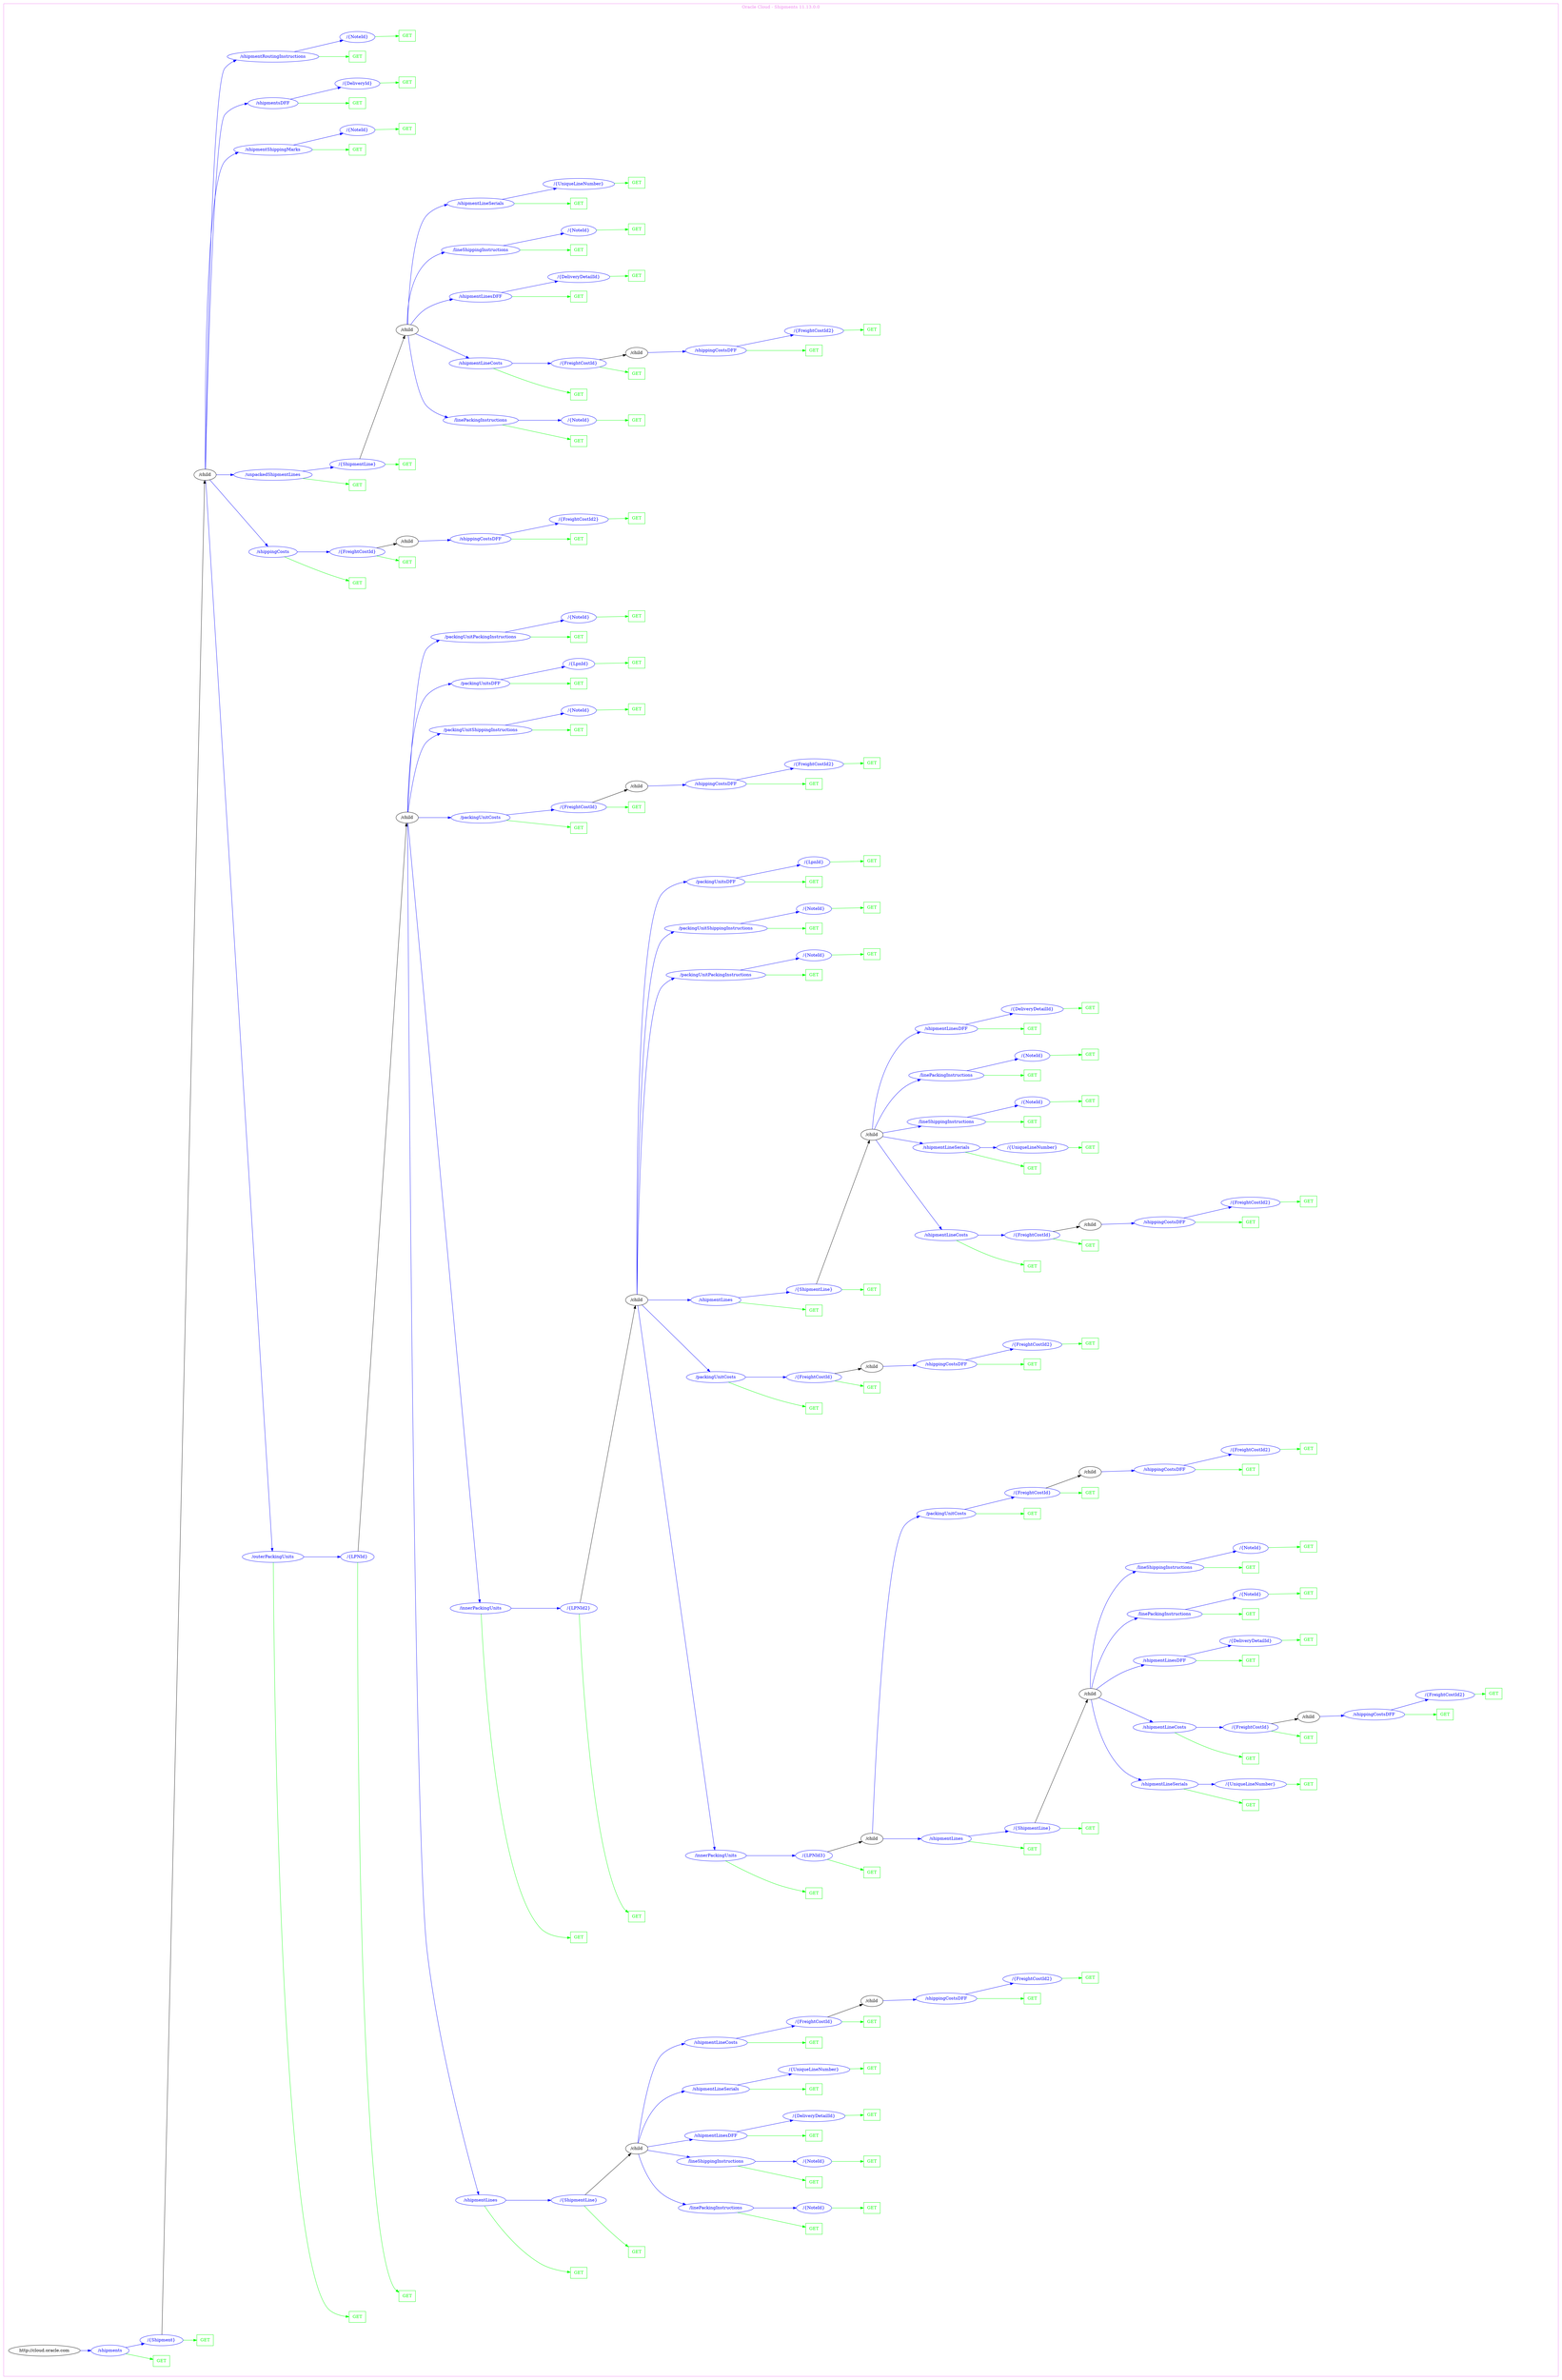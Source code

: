 digraph Cloud_Computing_REST_API {
rankdir="LR";
subgraph cluster_0 {
label="Oracle Cloud - Shipments 11.13.0.0"
color=violet
fontcolor=violet
subgraph cluster_1 {
label=""
color=white
fontcolor=white
node1 [label="http://cloud.oracle.com", shape="ellipse", color="black", fontcolor="black"]
node1 -> node2 [color="blue", fontcolor="blue"]
subgraph cluster_2 {
label=""
color=white
fontcolor=white
node2 [label="/shipments", shape="ellipse", color="blue", fontcolor="blue"]
node2 -> node3 [color="green", fontcolor="green"]
subgraph cluster_3 {
label=""
color=white
fontcolor=white
node3 [label="GET", shape="box", color="green", fontcolor="green"]
}
node2 -> node4 [color="blue", fontcolor="blue"]
subgraph cluster_4 {
label=""
color=white
fontcolor=white
node4 [label="/{Shipment}", shape="ellipse", color="blue", fontcolor="blue"]
node4 -> node5 [color="green", fontcolor="green"]
subgraph cluster_5 {
label=""
color=white
fontcolor=white
node5 [label="GET", shape="box", color="green", fontcolor="green"]
}
node4 -> node6 [color="black", fontcolor="black"]
subgraph cluster_6 {
label=""
color=white
fontcolor=white
node6 [label="/child", shape="ellipse", color="black", fontcolor="black"]
node6 -> node7 [color="blue", fontcolor="blue"]
subgraph cluster_7 {
label=""
color=white
fontcolor=white
node7 [label="/outerPackingUnits", shape="ellipse", color="blue", fontcolor="blue"]
node7 -> node8 [color="green", fontcolor="green"]
subgraph cluster_8 {
label=""
color=white
fontcolor=white
node8 [label="GET", shape="box", color="green", fontcolor="green"]
}
node7 -> node9 [color="blue", fontcolor="blue"]
subgraph cluster_9 {
label=""
color=white
fontcolor=white
node9 [label="/{LPNId}", shape="ellipse", color="blue", fontcolor="blue"]
node9 -> node10 [color="green", fontcolor="green"]
subgraph cluster_10 {
label=""
color=white
fontcolor=white
node10 [label="GET", shape="box", color="green", fontcolor="green"]
}
node9 -> node11 [color="black", fontcolor="black"]
subgraph cluster_11 {
label=""
color=white
fontcolor=white
node11 [label="/child", shape="ellipse", color="black", fontcolor="black"]
node11 -> node12 [color="blue", fontcolor="blue"]
subgraph cluster_12 {
label=""
color=white
fontcolor=white
node12 [label="/shipmentLines", shape="ellipse", color="blue", fontcolor="blue"]
node12 -> node13 [color="green", fontcolor="green"]
subgraph cluster_13 {
label=""
color=white
fontcolor=white
node13 [label="GET", shape="box", color="green", fontcolor="green"]
}
node12 -> node14 [color="blue", fontcolor="blue"]
subgraph cluster_14 {
label=""
color=white
fontcolor=white
node14 [label="/{ShipmentLine}", shape="ellipse", color="blue", fontcolor="blue"]
node14 -> node15 [color="green", fontcolor="green"]
subgraph cluster_15 {
label=""
color=white
fontcolor=white
node15 [label="GET", shape="box", color="green", fontcolor="green"]
}
node14 -> node16 [color="black", fontcolor="black"]
subgraph cluster_16 {
label=""
color=white
fontcolor=white
node16 [label="/child", shape="ellipse", color="black", fontcolor="black"]
node16 -> node17 [color="blue", fontcolor="blue"]
subgraph cluster_17 {
label=""
color=white
fontcolor=white
node17 [label="/linePackingInstructions", shape="ellipse", color="blue", fontcolor="blue"]
node17 -> node18 [color="green", fontcolor="green"]
subgraph cluster_18 {
label=""
color=white
fontcolor=white
node18 [label="GET", shape="box", color="green", fontcolor="green"]
}
node17 -> node19 [color="blue", fontcolor="blue"]
subgraph cluster_19 {
label=""
color=white
fontcolor=white
node19 [label="/{NoteId}", shape="ellipse", color="blue", fontcolor="blue"]
node19 -> node20 [color="green", fontcolor="green"]
subgraph cluster_20 {
label=""
color=white
fontcolor=white
node20 [label="GET", shape="box", color="green", fontcolor="green"]
}
}
}
node16 -> node21 [color="blue", fontcolor="blue"]
subgraph cluster_21 {
label=""
color=white
fontcolor=white
node21 [label="/lineShippingInstructions", shape="ellipse", color="blue", fontcolor="blue"]
node21 -> node22 [color="green", fontcolor="green"]
subgraph cluster_22 {
label=""
color=white
fontcolor=white
node22 [label="GET", shape="box", color="green", fontcolor="green"]
}
node21 -> node23 [color="blue", fontcolor="blue"]
subgraph cluster_23 {
label=""
color=white
fontcolor=white
node23 [label="/{NoteId}", shape="ellipse", color="blue", fontcolor="blue"]
node23 -> node24 [color="green", fontcolor="green"]
subgraph cluster_24 {
label=""
color=white
fontcolor=white
node24 [label="GET", shape="box", color="green", fontcolor="green"]
}
}
}
node16 -> node25 [color="blue", fontcolor="blue"]
subgraph cluster_25 {
label=""
color=white
fontcolor=white
node25 [label="/shipmentLinesDFF", shape="ellipse", color="blue", fontcolor="blue"]
node25 -> node26 [color="green", fontcolor="green"]
subgraph cluster_26 {
label=""
color=white
fontcolor=white
node26 [label="GET", shape="box", color="green", fontcolor="green"]
}
node25 -> node27 [color="blue", fontcolor="blue"]
subgraph cluster_27 {
label=""
color=white
fontcolor=white
node27 [label="/{DeliveryDetailId}", shape="ellipse", color="blue", fontcolor="blue"]
node27 -> node28 [color="green", fontcolor="green"]
subgraph cluster_28 {
label=""
color=white
fontcolor=white
node28 [label="GET", shape="box", color="green", fontcolor="green"]
}
}
}
node16 -> node29 [color="blue", fontcolor="blue"]
subgraph cluster_29 {
label=""
color=white
fontcolor=white
node29 [label="/shipmentLineSerials", shape="ellipse", color="blue", fontcolor="blue"]
node29 -> node30 [color="green", fontcolor="green"]
subgraph cluster_30 {
label=""
color=white
fontcolor=white
node30 [label="GET", shape="box", color="green", fontcolor="green"]
}
node29 -> node31 [color="blue", fontcolor="blue"]
subgraph cluster_31 {
label=""
color=white
fontcolor=white
node31 [label="/{UniqueLineNumber}", shape="ellipse", color="blue", fontcolor="blue"]
node31 -> node32 [color="green", fontcolor="green"]
subgraph cluster_32 {
label=""
color=white
fontcolor=white
node32 [label="GET", shape="box", color="green", fontcolor="green"]
}
}
}
node16 -> node33 [color="blue", fontcolor="blue"]
subgraph cluster_33 {
label=""
color=white
fontcolor=white
node33 [label="/shipmentLineCosts", shape="ellipse", color="blue", fontcolor="blue"]
node33 -> node34 [color="green", fontcolor="green"]
subgraph cluster_34 {
label=""
color=white
fontcolor=white
node34 [label="GET", shape="box", color="green", fontcolor="green"]
}
node33 -> node35 [color="blue", fontcolor="blue"]
subgraph cluster_35 {
label=""
color=white
fontcolor=white
node35 [label="/{FreightCostId}", shape="ellipse", color="blue", fontcolor="blue"]
node35 -> node36 [color="green", fontcolor="green"]
subgraph cluster_36 {
label=""
color=white
fontcolor=white
node36 [label="GET", shape="box", color="green", fontcolor="green"]
}
node35 -> node37 [color="black", fontcolor="black"]
subgraph cluster_37 {
label=""
color=white
fontcolor=white
node37 [label="/child", shape="ellipse", color="black", fontcolor="black"]
node37 -> node38 [color="blue", fontcolor="blue"]
subgraph cluster_38 {
label=""
color=white
fontcolor=white
node38 [label="/shippingCostsDFF", shape="ellipse", color="blue", fontcolor="blue"]
node38 -> node39 [color="green", fontcolor="green"]
subgraph cluster_39 {
label=""
color=white
fontcolor=white
node39 [label="GET", shape="box", color="green", fontcolor="green"]
}
node38 -> node40 [color="blue", fontcolor="blue"]
subgraph cluster_40 {
label=""
color=white
fontcolor=white
node40 [label="/{FreightCostId2}", shape="ellipse", color="blue", fontcolor="blue"]
node40 -> node41 [color="green", fontcolor="green"]
subgraph cluster_41 {
label=""
color=white
fontcolor=white
node41 [label="GET", shape="box", color="green", fontcolor="green"]
}
}
}
}
}
}
}
}
}
node11 -> node42 [color="blue", fontcolor="blue"]
subgraph cluster_42 {
label=""
color=white
fontcolor=white
node42 [label="/innerPackingUnits", shape="ellipse", color="blue", fontcolor="blue"]
node42 -> node43 [color="green", fontcolor="green"]
subgraph cluster_43 {
label=""
color=white
fontcolor=white
node43 [label="GET", shape="box", color="green", fontcolor="green"]
}
node42 -> node44 [color="blue", fontcolor="blue"]
subgraph cluster_44 {
label=""
color=white
fontcolor=white
node44 [label="/{LPNId2}", shape="ellipse", color="blue", fontcolor="blue"]
node44 -> node45 [color="green", fontcolor="green"]
subgraph cluster_45 {
label=""
color=white
fontcolor=white
node45 [label="GET", shape="box", color="green", fontcolor="green"]
}
node44 -> node46 [color="black", fontcolor="black"]
subgraph cluster_46 {
label=""
color=white
fontcolor=white
node46 [label="/child", shape="ellipse", color="black", fontcolor="black"]
node46 -> node47 [color="blue", fontcolor="blue"]
subgraph cluster_47 {
label=""
color=white
fontcolor=white
node47 [label="/innerPackingUnits", shape="ellipse", color="blue", fontcolor="blue"]
node47 -> node48 [color="green", fontcolor="green"]
subgraph cluster_48 {
label=""
color=white
fontcolor=white
node48 [label="GET", shape="box", color="green", fontcolor="green"]
}
node47 -> node49 [color="blue", fontcolor="blue"]
subgraph cluster_49 {
label=""
color=white
fontcolor=white
node49 [label="/{LPNId3}", shape="ellipse", color="blue", fontcolor="blue"]
node49 -> node50 [color="green", fontcolor="green"]
subgraph cluster_50 {
label=""
color=white
fontcolor=white
node50 [label="GET", shape="box", color="green", fontcolor="green"]
}
node49 -> node51 [color="black", fontcolor="black"]
subgraph cluster_51 {
label=""
color=white
fontcolor=white
node51 [label="/child", shape="ellipse", color="black", fontcolor="black"]
node51 -> node52 [color="blue", fontcolor="blue"]
subgraph cluster_52 {
label=""
color=white
fontcolor=white
node52 [label="/shipmentLines", shape="ellipse", color="blue", fontcolor="blue"]
node52 -> node53 [color="green", fontcolor="green"]
subgraph cluster_53 {
label=""
color=white
fontcolor=white
node53 [label="GET", shape="box", color="green", fontcolor="green"]
}
node52 -> node54 [color="blue", fontcolor="blue"]
subgraph cluster_54 {
label=""
color=white
fontcolor=white
node54 [label="/{ShipmentLine}", shape="ellipse", color="blue", fontcolor="blue"]
node54 -> node55 [color="green", fontcolor="green"]
subgraph cluster_55 {
label=""
color=white
fontcolor=white
node55 [label="GET", shape="box", color="green", fontcolor="green"]
}
node54 -> node56 [color="black", fontcolor="black"]
subgraph cluster_56 {
label=""
color=white
fontcolor=white
node56 [label="/child", shape="ellipse", color="black", fontcolor="black"]
node56 -> node57 [color="blue", fontcolor="blue"]
subgraph cluster_57 {
label=""
color=white
fontcolor=white
node57 [label="/shipmentLineSerials", shape="ellipse", color="blue", fontcolor="blue"]
node57 -> node58 [color="green", fontcolor="green"]
subgraph cluster_58 {
label=""
color=white
fontcolor=white
node58 [label="GET", shape="box", color="green", fontcolor="green"]
}
node57 -> node59 [color="blue", fontcolor="blue"]
subgraph cluster_59 {
label=""
color=white
fontcolor=white
node59 [label="/{UniqueLineNumber}", shape="ellipse", color="blue", fontcolor="blue"]
node59 -> node60 [color="green", fontcolor="green"]
subgraph cluster_60 {
label=""
color=white
fontcolor=white
node60 [label="GET", shape="box", color="green", fontcolor="green"]
}
}
}
node56 -> node61 [color="blue", fontcolor="blue"]
subgraph cluster_61 {
label=""
color=white
fontcolor=white
node61 [label="/shipmentLineCosts", shape="ellipse", color="blue", fontcolor="blue"]
node61 -> node62 [color="green", fontcolor="green"]
subgraph cluster_62 {
label=""
color=white
fontcolor=white
node62 [label="GET", shape="box", color="green", fontcolor="green"]
}
node61 -> node63 [color="blue", fontcolor="blue"]
subgraph cluster_63 {
label=""
color=white
fontcolor=white
node63 [label="/{FreightCostId}", shape="ellipse", color="blue", fontcolor="blue"]
node63 -> node64 [color="green", fontcolor="green"]
subgraph cluster_64 {
label=""
color=white
fontcolor=white
node64 [label="GET", shape="box", color="green", fontcolor="green"]
}
node63 -> node65 [color="black", fontcolor="black"]
subgraph cluster_65 {
label=""
color=white
fontcolor=white
node65 [label="/child", shape="ellipse", color="black", fontcolor="black"]
node65 -> node66 [color="blue", fontcolor="blue"]
subgraph cluster_66 {
label=""
color=white
fontcolor=white
node66 [label="/shippingCostsDFF", shape="ellipse", color="blue", fontcolor="blue"]
node66 -> node67 [color="green", fontcolor="green"]
subgraph cluster_67 {
label=""
color=white
fontcolor=white
node67 [label="GET", shape="box", color="green", fontcolor="green"]
}
node66 -> node68 [color="blue", fontcolor="blue"]
subgraph cluster_68 {
label=""
color=white
fontcolor=white
node68 [label="/{FreightCostId2}", shape="ellipse", color="blue", fontcolor="blue"]
node68 -> node69 [color="green", fontcolor="green"]
subgraph cluster_69 {
label=""
color=white
fontcolor=white
node69 [label="GET", shape="box", color="green", fontcolor="green"]
}
}
}
}
}
}
node56 -> node70 [color="blue", fontcolor="blue"]
subgraph cluster_70 {
label=""
color=white
fontcolor=white
node70 [label="/shipmentLinesDFF", shape="ellipse", color="blue", fontcolor="blue"]
node70 -> node71 [color="green", fontcolor="green"]
subgraph cluster_71 {
label=""
color=white
fontcolor=white
node71 [label="GET", shape="box", color="green", fontcolor="green"]
}
node70 -> node72 [color="blue", fontcolor="blue"]
subgraph cluster_72 {
label=""
color=white
fontcolor=white
node72 [label="/{DeliveryDetailId}", shape="ellipse", color="blue", fontcolor="blue"]
node72 -> node73 [color="green", fontcolor="green"]
subgraph cluster_73 {
label=""
color=white
fontcolor=white
node73 [label="GET", shape="box", color="green", fontcolor="green"]
}
}
}
node56 -> node74 [color="blue", fontcolor="blue"]
subgraph cluster_74 {
label=""
color=white
fontcolor=white
node74 [label="/linePackingInstructions", shape="ellipse", color="blue", fontcolor="blue"]
node74 -> node75 [color="green", fontcolor="green"]
subgraph cluster_75 {
label=""
color=white
fontcolor=white
node75 [label="GET", shape="box", color="green", fontcolor="green"]
}
node74 -> node76 [color="blue", fontcolor="blue"]
subgraph cluster_76 {
label=""
color=white
fontcolor=white
node76 [label="/{NoteId}", shape="ellipse", color="blue", fontcolor="blue"]
node76 -> node77 [color="green", fontcolor="green"]
subgraph cluster_77 {
label=""
color=white
fontcolor=white
node77 [label="GET", shape="box", color="green", fontcolor="green"]
}
}
}
node56 -> node78 [color="blue", fontcolor="blue"]
subgraph cluster_78 {
label=""
color=white
fontcolor=white
node78 [label="/lineShippingInstructions", shape="ellipse", color="blue", fontcolor="blue"]
node78 -> node79 [color="green", fontcolor="green"]
subgraph cluster_79 {
label=""
color=white
fontcolor=white
node79 [label="GET", shape="box", color="green", fontcolor="green"]
}
node78 -> node80 [color="blue", fontcolor="blue"]
subgraph cluster_80 {
label=""
color=white
fontcolor=white
node80 [label="/{NoteId}", shape="ellipse", color="blue", fontcolor="blue"]
node80 -> node81 [color="green", fontcolor="green"]
subgraph cluster_81 {
label=""
color=white
fontcolor=white
node81 [label="GET", shape="box", color="green", fontcolor="green"]
}
}
}
}
}
}
node51 -> node82 [color="blue", fontcolor="blue"]
subgraph cluster_82 {
label=""
color=white
fontcolor=white
node82 [label="/packingUnitCosts", shape="ellipse", color="blue", fontcolor="blue"]
node82 -> node83 [color="green", fontcolor="green"]
subgraph cluster_83 {
label=""
color=white
fontcolor=white
node83 [label="GET", shape="box", color="green", fontcolor="green"]
}
node82 -> node84 [color="blue", fontcolor="blue"]
subgraph cluster_84 {
label=""
color=white
fontcolor=white
node84 [label="/{FreightCostId}", shape="ellipse", color="blue", fontcolor="blue"]
node84 -> node85 [color="green", fontcolor="green"]
subgraph cluster_85 {
label=""
color=white
fontcolor=white
node85 [label="GET", shape="box", color="green", fontcolor="green"]
}
node84 -> node86 [color="black", fontcolor="black"]
subgraph cluster_86 {
label=""
color=white
fontcolor=white
node86 [label="/child", shape="ellipse", color="black", fontcolor="black"]
node86 -> node87 [color="blue", fontcolor="blue"]
subgraph cluster_87 {
label=""
color=white
fontcolor=white
node87 [label="/shippingCostsDFF", shape="ellipse", color="blue", fontcolor="blue"]
node87 -> node88 [color="green", fontcolor="green"]
subgraph cluster_88 {
label=""
color=white
fontcolor=white
node88 [label="GET", shape="box", color="green", fontcolor="green"]
}
node87 -> node89 [color="blue", fontcolor="blue"]
subgraph cluster_89 {
label=""
color=white
fontcolor=white
node89 [label="/{FreightCostId2}", shape="ellipse", color="blue", fontcolor="blue"]
node89 -> node90 [color="green", fontcolor="green"]
subgraph cluster_90 {
label=""
color=white
fontcolor=white
node90 [label="GET", shape="box", color="green", fontcolor="green"]
}
}
}
}
}
}
}
}
}
node46 -> node91 [color="blue", fontcolor="blue"]
subgraph cluster_91 {
label=""
color=white
fontcolor=white
node91 [label="/packingUnitCosts", shape="ellipse", color="blue", fontcolor="blue"]
node91 -> node92 [color="green", fontcolor="green"]
subgraph cluster_92 {
label=""
color=white
fontcolor=white
node92 [label="GET", shape="box", color="green", fontcolor="green"]
}
node91 -> node93 [color="blue", fontcolor="blue"]
subgraph cluster_93 {
label=""
color=white
fontcolor=white
node93 [label="/{FreightCostId}", shape="ellipse", color="blue", fontcolor="blue"]
node93 -> node94 [color="green", fontcolor="green"]
subgraph cluster_94 {
label=""
color=white
fontcolor=white
node94 [label="GET", shape="box", color="green", fontcolor="green"]
}
node93 -> node95 [color="black", fontcolor="black"]
subgraph cluster_95 {
label=""
color=white
fontcolor=white
node95 [label="/child", shape="ellipse", color="black", fontcolor="black"]
node95 -> node96 [color="blue", fontcolor="blue"]
subgraph cluster_96 {
label=""
color=white
fontcolor=white
node96 [label="/shippingCostsDFF", shape="ellipse", color="blue", fontcolor="blue"]
node96 -> node97 [color="green", fontcolor="green"]
subgraph cluster_97 {
label=""
color=white
fontcolor=white
node97 [label="GET", shape="box", color="green", fontcolor="green"]
}
node96 -> node98 [color="blue", fontcolor="blue"]
subgraph cluster_98 {
label=""
color=white
fontcolor=white
node98 [label="/{FreightCostId2}", shape="ellipse", color="blue", fontcolor="blue"]
node98 -> node99 [color="green", fontcolor="green"]
subgraph cluster_99 {
label=""
color=white
fontcolor=white
node99 [label="GET", shape="box", color="green", fontcolor="green"]
}
}
}
}
}
}
node46 -> node100 [color="blue", fontcolor="blue"]
subgraph cluster_100 {
label=""
color=white
fontcolor=white
node100 [label="/shipmentLines", shape="ellipse", color="blue", fontcolor="blue"]
node100 -> node101 [color="green", fontcolor="green"]
subgraph cluster_101 {
label=""
color=white
fontcolor=white
node101 [label="GET", shape="box", color="green", fontcolor="green"]
}
node100 -> node102 [color="blue", fontcolor="blue"]
subgraph cluster_102 {
label=""
color=white
fontcolor=white
node102 [label="/{ShipmentLine}", shape="ellipse", color="blue", fontcolor="blue"]
node102 -> node103 [color="green", fontcolor="green"]
subgraph cluster_103 {
label=""
color=white
fontcolor=white
node103 [label="GET", shape="box", color="green", fontcolor="green"]
}
node102 -> node104 [color="black", fontcolor="black"]
subgraph cluster_104 {
label=""
color=white
fontcolor=white
node104 [label="/child", shape="ellipse", color="black", fontcolor="black"]
node104 -> node105 [color="blue", fontcolor="blue"]
subgraph cluster_105 {
label=""
color=white
fontcolor=white
node105 [label="/shipmentLineCosts", shape="ellipse", color="blue", fontcolor="blue"]
node105 -> node106 [color="green", fontcolor="green"]
subgraph cluster_106 {
label=""
color=white
fontcolor=white
node106 [label="GET", shape="box", color="green", fontcolor="green"]
}
node105 -> node107 [color="blue", fontcolor="blue"]
subgraph cluster_107 {
label=""
color=white
fontcolor=white
node107 [label="/{FreightCostId}", shape="ellipse", color="blue", fontcolor="blue"]
node107 -> node108 [color="green", fontcolor="green"]
subgraph cluster_108 {
label=""
color=white
fontcolor=white
node108 [label="GET", shape="box", color="green", fontcolor="green"]
}
node107 -> node109 [color="black", fontcolor="black"]
subgraph cluster_109 {
label=""
color=white
fontcolor=white
node109 [label="/child", shape="ellipse", color="black", fontcolor="black"]
node109 -> node110 [color="blue", fontcolor="blue"]
subgraph cluster_110 {
label=""
color=white
fontcolor=white
node110 [label="/shippingCostsDFF", shape="ellipse", color="blue", fontcolor="blue"]
node110 -> node111 [color="green", fontcolor="green"]
subgraph cluster_111 {
label=""
color=white
fontcolor=white
node111 [label="GET", shape="box", color="green", fontcolor="green"]
}
node110 -> node112 [color="blue", fontcolor="blue"]
subgraph cluster_112 {
label=""
color=white
fontcolor=white
node112 [label="/{FreightCostId2}", shape="ellipse", color="blue", fontcolor="blue"]
node112 -> node113 [color="green", fontcolor="green"]
subgraph cluster_113 {
label=""
color=white
fontcolor=white
node113 [label="GET", shape="box", color="green", fontcolor="green"]
}
}
}
}
}
}
node104 -> node114 [color="blue", fontcolor="blue"]
subgraph cluster_114 {
label=""
color=white
fontcolor=white
node114 [label="/shipmentLineSerials", shape="ellipse", color="blue", fontcolor="blue"]
node114 -> node115 [color="green", fontcolor="green"]
subgraph cluster_115 {
label=""
color=white
fontcolor=white
node115 [label="GET", shape="box", color="green", fontcolor="green"]
}
node114 -> node116 [color="blue", fontcolor="blue"]
subgraph cluster_116 {
label=""
color=white
fontcolor=white
node116 [label="/{UniqueLineNumber}", shape="ellipse", color="blue", fontcolor="blue"]
node116 -> node117 [color="green", fontcolor="green"]
subgraph cluster_117 {
label=""
color=white
fontcolor=white
node117 [label="GET", shape="box", color="green", fontcolor="green"]
}
}
}
node104 -> node118 [color="blue", fontcolor="blue"]
subgraph cluster_118 {
label=""
color=white
fontcolor=white
node118 [label="/lineShippingInstructions", shape="ellipse", color="blue", fontcolor="blue"]
node118 -> node119 [color="green", fontcolor="green"]
subgraph cluster_119 {
label=""
color=white
fontcolor=white
node119 [label="GET", shape="box", color="green", fontcolor="green"]
}
node118 -> node120 [color="blue", fontcolor="blue"]
subgraph cluster_120 {
label=""
color=white
fontcolor=white
node120 [label="/{NoteId}", shape="ellipse", color="blue", fontcolor="blue"]
node120 -> node121 [color="green", fontcolor="green"]
subgraph cluster_121 {
label=""
color=white
fontcolor=white
node121 [label="GET", shape="box", color="green", fontcolor="green"]
}
}
}
node104 -> node122 [color="blue", fontcolor="blue"]
subgraph cluster_122 {
label=""
color=white
fontcolor=white
node122 [label="/linePackingInstructions", shape="ellipse", color="blue", fontcolor="blue"]
node122 -> node123 [color="green", fontcolor="green"]
subgraph cluster_123 {
label=""
color=white
fontcolor=white
node123 [label="GET", shape="box", color="green", fontcolor="green"]
}
node122 -> node124 [color="blue", fontcolor="blue"]
subgraph cluster_124 {
label=""
color=white
fontcolor=white
node124 [label="/{NoteId}", shape="ellipse", color="blue", fontcolor="blue"]
node124 -> node125 [color="green", fontcolor="green"]
subgraph cluster_125 {
label=""
color=white
fontcolor=white
node125 [label="GET", shape="box", color="green", fontcolor="green"]
}
}
}
node104 -> node126 [color="blue", fontcolor="blue"]
subgraph cluster_126 {
label=""
color=white
fontcolor=white
node126 [label="/shipmentLinesDFF", shape="ellipse", color="blue", fontcolor="blue"]
node126 -> node127 [color="green", fontcolor="green"]
subgraph cluster_127 {
label=""
color=white
fontcolor=white
node127 [label="GET", shape="box", color="green", fontcolor="green"]
}
node126 -> node128 [color="blue", fontcolor="blue"]
subgraph cluster_128 {
label=""
color=white
fontcolor=white
node128 [label="/{DeliveryDetailId}", shape="ellipse", color="blue", fontcolor="blue"]
node128 -> node129 [color="green", fontcolor="green"]
subgraph cluster_129 {
label=""
color=white
fontcolor=white
node129 [label="GET", shape="box", color="green", fontcolor="green"]
}
}
}
}
}
}
node46 -> node130 [color="blue", fontcolor="blue"]
subgraph cluster_130 {
label=""
color=white
fontcolor=white
node130 [label="/packingUnitPackingInstructions", shape="ellipse", color="blue", fontcolor="blue"]
node130 -> node131 [color="green", fontcolor="green"]
subgraph cluster_131 {
label=""
color=white
fontcolor=white
node131 [label="GET", shape="box", color="green", fontcolor="green"]
}
node130 -> node132 [color="blue", fontcolor="blue"]
subgraph cluster_132 {
label=""
color=white
fontcolor=white
node132 [label="/{NoteId}", shape="ellipse", color="blue", fontcolor="blue"]
node132 -> node133 [color="green", fontcolor="green"]
subgraph cluster_133 {
label=""
color=white
fontcolor=white
node133 [label="GET", shape="box", color="green", fontcolor="green"]
}
}
}
node46 -> node134 [color="blue", fontcolor="blue"]
subgraph cluster_134 {
label=""
color=white
fontcolor=white
node134 [label="/packingUnitShippingInstructions", shape="ellipse", color="blue", fontcolor="blue"]
node134 -> node135 [color="green", fontcolor="green"]
subgraph cluster_135 {
label=""
color=white
fontcolor=white
node135 [label="GET", shape="box", color="green", fontcolor="green"]
}
node134 -> node136 [color="blue", fontcolor="blue"]
subgraph cluster_136 {
label=""
color=white
fontcolor=white
node136 [label="/{NoteId}", shape="ellipse", color="blue", fontcolor="blue"]
node136 -> node137 [color="green", fontcolor="green"]
subgraph cluster_137 {
label=""
color=white
fontcolor=white
node137 [label="GET", shape="box", color="green", fontcolor="green"]
}
}
}
node46 -> node138 [color="blue", fontcolor="blue"]
subgraph cluster_138 {
label=""
color=white
fontcolor=white
node138 [label="/packingUnitsDFF", shape="ellipse", color="blue", fontcolor="blue"]
node138 -> node139 [color="green", fontcolor="green"]
subgraph cluster_139 {
label=""
color=white
fontcolor=white
node139 [label="GET", shape="box", color="green", fontcolor="green"]
}
node138 -> node140 [color="blue", fontcolor="blue"]
subgraph cluster_140 {
label=""
color=white
fontcolor=white
node140 [label="/{LpnId}", shape="ellipse", color="blue", fontcolor="blue"]
node140 -> node141 [color="green", fontcolor="green"]
subgraph cluster_141 {
label=""
color=white
fontcolor=white
node141 [label="GET", shape="box", color="green", fontcolor="green"]
}
}
}
}
}
}
node11 -> node142 [color="blue", fontcolor="blue"]
subgraph cluster_142 {
label=""
color=white
fontcolor=white
node142 [label="/packingUnitCosts", shape="ellipse", color="blue", fontcolor="blue"]
node142 -> node143 [color="green", fontcolor="green"]
subgraph cluster_143 {
label=""
color=white
fontcolor=white
node143 [label="GET", shape="box", color="green", fontcolor="green"]
}
node142 -> node144 [color="blue", fontcolor="blue"]
subgraph cluster_144 {
label=""
color=white
fontcolor=white
node144 [label="/{FreightCostId}", shape="ellipse", color="blue", fontcolor="blue"]
node144 -> node145 [color="green", fontcolor="green"]
subgraph cluster_145 {
label=""
color=white
fontcolor=white
node145 [label="GET", shape="box", color="green", fontcolor="green"]
}
node144 -> node146 [color="black", fontcolor="black"]
subgraph cluster_146 {
label=""
color=white
fontcolor=white
node146 [label="/child", shape="ellipse", color="black", fontcolor="black"]
node146 -> node147 [color="blue", fontcolor="blue"]
subgraph cluster_147 {
label=""
color=white
fontcolor=white
node147 [label="/shippingCostsDFF", shape="ellipse", color="blue", fontcolor="blue"]
node147 -> node148 [color="green", fontcolor="green"]
subgraph cluster_148 {
label=""
color=white
fontcolor=white
node148 [label="GET", shape="box", color="green", fontcolor="green"]
}
node147 -> node149 [color="blue", fontcolor="blue"]
subgraph cluster_149 {
label=""
color=white
fontcolor=white
node149 [label="/{FreightCostId2}", shape="ellipse", color="blue", fontcolor="blue"]
node149 -> node150 [color="green", fontcolor="green"]
subgraph cluster_150 {
label=""
color=white
fontcolor=white
node150 [label="GET", shape="box", color="green", fontcolor="green"]
}
}
}
}
}
}
node11 -> node151 [color="blue", fontcolor="blue"]
subgraph cluster_151 {
label=""
color=white
fontcolor=white
node151 [label="/packingUnitShippingInstructions", shape="ellipse", color="blue", fontcolor="blue"]
node151 -> node152 [color="green", fontcolor="green"]
subgraph cluster_152 {
label=""
color=white
fontcolor=white
node152 [label="GET", shape="box", color="green", fontcolor="green"]
}
node151 -> node153 [color="blue", fontcolor="blue"]
subgraph cluster_153 {
label=""
color=white
fontcolor=white
node153 [label="/{NoteId}", shape="ellipse", color="blue", fontcolor="blue"]
node153 -> node154 [color="green", fontcolor="green"]
subgraph cluster_154 {
label=""
color=white
fontcolor=white
node154 [label="GET", shape="box", color="green", fontcolor="green"]
}
}
}
node11 -> node155 [color="blue", fontcolor="blue"]
subgraph cluster_155 {
label=""
color=white
fontcolor=white
node155 [label="/packingUnitsDFF", shape="ellipse", color="blue", fontcolor="blue"]
node155 -> node156 [color="green", fontcolor="green"]
subgraph cluster_156 {
label=""
color=white
fontcolor=white
node156 [label="GET", shape="box", color="green", fontcolor="green"]
}
node155 -> node157 [color="blue", fontcolor="blue"]
subgraph cluster_157 {
label=""
color=white
fontcolor=white
node157 [label="/{LpnId}", shape="ellipse", color="blue", fontcolor="blue"]
node157 -> node158 [color="green", fontcolor="green"]
subgraph cluster_158 {
label=""
color=white
fontcolor=white
node158 [label="GET", shape="box", color="green", fontcolor="green"]
}
}
}
node11 -> node159 [color="blue", fontcolor="blue"]
subgraph cluster_159 {
label=""
color=white
fontcolor=white
node159 [label="/packingUnitPackingInstructions", shape="ellipse", color="blue", fontcolor="blue"]
node159 -> node160 [color="green", fontcolor="green"]
subgraph cluster_160 {
label=""
color=white
fontcolor=white
node160 [label="GET", shape="box", color="green", fontcolor="green"]
}
node159 -> node161 [color="blue", fontcolor="blue"]
subgraph cluster_161 {
label=""
color=white
fontcolor=white
node161 [label="/{NoteId}", shape="ellipse", color="blue", fontcolor="blue"]
node161 -> node162 [color="green", fontcolor="green"]
subgraph cluster_162 {
label=""
color=white
fontcolor=white
node162 [label="GET", shape="box", color="green", fontcolor="green"]
}
}
}
}
}
}
node6 -> node163 [color="blue", fontcolor="blue"]
subgraph cluster_163 {
label=""
color=white
fontcolor=white
node163 [label="/shippingCosts", shape="ellipse", color="blue", fontcolor="blue"]
node163 -> node164 [color="green", fontcolor="green"]
subgraph cluster_164 {
label=""
color=white
fontcolor=white
node164 [label="GET", shape="box", color="green", fontcolor="green"]
}
node163 -> node165 [color="blue", fontcolor="blue"]
subgraph cluster_165 {
label=""
color=white
fontcolor=white
node165 [label="/{FreightCostId}", shape="ellipse", color="blue", fontcolor="blue"]
node165 -> node166 [color="green", fontcolor="green"]
subgraph cluster_166 {
label=""
color=white
fontcolor=white
node166 [label="GET", shape="box", color="green", fontcolor="green"]
}
node165 -> node167 [color="black", fontcolor="black"]
subgraph cluster_167 {
label=""
color=white
fontcolor=white
node167 [label="/child", shape="ellipse", color="black", fontcolor="black"]
node167 -> node168 [color="blue", fontcolor="blue"]
subgraph cluster_168 {
label=""
color=white
fontcolor=white
node168 [label="/shippingCostsDFF", shape="ellipse", color="blue", fontcolor="blue"]
node168 -> node169 [color="green", fontcolor="green"]
subgraph cluster_169 {
label=""
color=white
fontcolor=white
node169 [label="GET", shape="box", color="green", fontcolor="green"]
}
node168 -> node170 [color="blue", fontcolor="blue"]
subgraph cluster_170 {
label=""
color=white
fontcolor=white
node170 [label="/{FreightCostId2}", shape="ellipse", color="blue", fontcolor="blue"]
node170 -> node171 [color="green", fontcolor="green"]
subgraph cluster_171 {
label=""
color=white
fontcolor=white
node171 [label="GET", shape="box", color="green", fontcolor="green"]
}
}
}
}
}
}
node6 -> node172 [color="blue", fontcolor="blue"]
subgraph cluster_172 {
label=""
color=white
fontcolor=white
node172 [label="/unpackedShipmentLines", shape="ellipse", color="blue", fontcolor="blue"]
node172 -> node173 [color="green", fontcolor="green"]
subgraph cluster_173 {
label=""
color=white
fontcolor=white
node173 [label="GET", shape="box", color="green", fontcolor="green"]
}
node172 -> node174 [color="blue", fontcolor="blue"]
subgraph cluster_174 {
label=""
color=white
fontcolor=white
node174 [label="/{ShipmentLine}", shape="ellipse", color="blue", fontcolor="blue"]
node174 -> node175 [color="green", fontcolor="green"]
subgraph cluster_175 {
label=""
color=white
fontcolor=white
node175 [label="GET", shape="box", color="green", fontcolor="green"]
}
node174 -> node176 [color="black", fontcolor="black"]
subgraph cluster_176 {
label=""
color=white
fontcolor=white
node176 [label="/child", shape="ellipse", color="black", fontcolor="black"]
node176 -> node177 [color="blue", fontcolor="blue"]
subgraph cluster_177 {
label=""
color=white
fontcolor=white
node177 [label="/linePackingInstructions", shape="ellipse", color="blue", fontcolor="blue"]
node177 -> node178 [color="green", fontcolor="green"]
subgraph cluster_178 {
label=""
color=white
fontcolor=white
node178 [label="GET", shape="box", color="green", fontcolor="green"]
}
node177 -> node179 [color="blue", fontcolor="blue"]
subgraph cluster_179 {
label=""
color=white
fontcolor=white
node179 [label="/{NoteId}", shape="ellipse", color="blue", fontcolor="blue"]
node179 -> node180 [color="green", fontcolor="green"]
subgraph cluster_180 {
label=""
color=white
fontcolor=white
node180 [label="GET", shape="box", color="green", fontcolor="green"]
}
}
}
node176 -> node181 [color="blue", fontcolor="blue"]
subgraph cluster_181 {
label=""
color=white
fontcolor=white
node181 [label="/shipmentLineCosts", shape="ellipse", color="blue", fontcolor="blue"]
node181 -> node182 [color="green", fontcolor="green"]
subgraph cluster_182 {
label=""
color=white
fontcolor=white
node182 [label="GET", shape="box", color="green", fontcolor="green"]
}
node181 -> node183 [color="blue", fontcolor="blue"]
subgraph cluster_183 {
label=""
color=white
fontcolor=white
node183 [label="/{FreightCostId}", shape="ellipse", color="blue", fontcolor="blue"]
node183 -> node184 [color="green", fontcolor="green"]
subgraph cluster_184 {
label=""
color=white
fontcolor=white
node184 [label="GET", shape="box", color="green", fontcolor="green"]
}
node183 -> node185 [color="black", fontcolor="black"]
subgraph cluster_185 {
label=""
color=white
fontcolor=white
node185 [label="/child", shape="ellipse", color="black", fontcolor="black"]
node185 -> node186 [color="blue", fontcolor="blue"]
subgraph cluster_186 {
label=""
color=white
fontcolor=white
node186 [label="/shippingCostsDFF", shape="ellipse", color="blue", fontcolor="blue"]
node186 -> node187 [color="green", fontcolor="green"]
subgraph cluster_187 {
label=""
color=white
fontcolor=white
node187 [label="GET", shape="box", color="green", fontcolor="green"]
}
node186 -> node188 [color="blue", fontcolor="blue"]
subgraph cluster_188 {
label=""
color=white
fontcolor=white
node188 [label="/{FreightCostId2}", shape="ellipse", color="blue", fontcolor="blue"]
node188 -> node189 [color="green", fontcolor="green"]
subgraph cluster_189 {
label=""
color=white
fontcolor=white
node189 [label="GET", shape="box", color="green", fontcolor="green"]
}
}
}
}
}
}
node176 -> node190 [color="blue", fontcolor="blue"]
subgraph cluster_190 {
label=""
color=white
fontcolor=white
node190 [label="/shipmentLinesDFF", shape="ellipse", color="blue", fontcolor="blue"]
node190 -> node191 [color="green", fontcolor="green"]
subgraph cluster_191 {
label=""
color=white
fontcolor=white
node191 [label="GET", shape="box", color="green", fontcolor="green"]
}
node190 -> node192 [color="blue", fontcolor="blue"]
subgraph cluster_192 {
label=""
color=white
fontcolor=white
node192 [label="/{DeliveryDetailId}", shape="ellipse", color="blue", fontcolor="blue"]
node192 -> node193 [color="green", fontcolor="green"]
subgraph cluster_193 {
label=""
color=white
fontcolor=white
node193 [label="GET", shape="box", color="green", fontcolor="green"]
}
}
}
node176 -> node194 [color="blue", fontcolor="blue"]
subgraph cluster_194 {
label=""
color=white
fontcolor=white
node194 [label="/lineShippingInstructions", shape="ellipse", color="blue", fontcolor="blue"]
node194 -> node195 [color="green", fontcolor="green"]
subgraph cluster_195 {
label=""
color=white
fontcolor=white
node195 [label="GET", shape="box", color="green", fontcolor="green"]
}
node194 -> node196 [color="blue", fontcolor="blue"]
subgraph cluster_196 {
label=""
color=white
fontcolor=white
node196 [label="/{NoteId}", shape="ellipse", color="blue", fontcolor="blue"]
node196 -> node197 [color="green", fontcolor="green"]
subgraph cluster_197 {
label=""
color=white
fontcolor=white
node197 [label="GET", shape="box", color="green", fontcolor="green"]
}
}
}
node176 -> node198 [color="blue", fontcolor="blue"]
subgraph cluster_198 {
label=""
color=white
fontcolor=white
node198 [label="/shipmentLineSerials", shape="ellipse", color="blue", fontcolor="blue"]
node198 -> node199 [color="green", fontcolor="green"]
subgraph cluster_199 {
label=""
color=white
fontcolor=white
node199 [label="GET", shape="box", color="green", fontcolor="green"]
}
node198 -> node200 [color="blue", fontcolor="blue"]
subgraph cluster_200 {
label=""
color=white
fontcolor=white
node200 [label="/{UniqueLineNumber}", shape="ellipse", color="blue", fontcolor="blue"]
node200 -> node201 [color="green", fontcolor="green"]
subgraph cluster_201 {
label=""
color=white
fontcolor=white
node201 [label="GET", shape="box", color="green", fontcolor="green"]
}
}
}
}
}
}
node6 -> node202 [color="blue", fontcolor="blue"]
subgraph cluster_202 {
label=""
color=white
fontcolor=white
node202 [label="/shipmentShippingMarks", shape="ellipse", color="blue", fontcolor="blue"]
node202 -> node203 [color="green", fontcolor="green"]
subgraph cluster_203 {
label=""
color=white
fontcolor=white
node203 [label="GET", shape="box", color="green", fontcolor="green"]
}
node202 -> node204 [color="blue", fontcolor="blue"]
subgraph cluster_204 {
label=""
color=white
fontcolor=white
node204 [label="/{NoteId}", shape="ellipse", color="blue", fontcolor="blue"]
node204 -> node205 [color="green", fontcolor="green"]
subgraph cluster_205 {
label=""
color=white
fontcolor=white
node205 [label="GET", shape="box", color="green", fontcolor="green"]
}
}
}
node6 -> node206 [color="blue", fontcolor="blue"]
subgraph cluster_206 {
label=""
color=white
fontcolor=white
node206 [label="/shipmentsDFF", shape="ellipse", color="blue", fontcolor="blue"]
node206 -> node207 [color="green", fontcolor="green"]
subgraph cluster_207 {
label=""
color=white
fontcolor=white
node207 [label="GET", shape="box", color="green", fontcolor="green"]
}
node206 -> node208 [color="blue", fontcolor="blue"]
subgraph cluster_208 {
label=""
color=white
fontcolor=white
node208 [label="/{DeliveryId}", shape="ellipse", color="blue", fontcolor="blue"]
node208 -> node209 [color="green", fontcolor="green"]
subgraph cluster_209 {
label=""
color=white
fontcolor=white
node209 [label="GET", shape="box", color="green", fontcolor="green"]
}
}
}
node6 -> node210 [color="blue", fontcolor="blue"]
subgraph cluster_210 {
label=""
color=white
fontcolor=white
node210 [label="/shipmentRoutingInstructions", shape="ellipse", color="blue", fontcolor="blue"]
node210 -> node211 [color="green", fontcolor="green"]
subgraph cluster_211 {
label=""
color=white
fontcolor=white
node211 [label="GET", shape="box", color="green", fontcolor="green"]
}
node210 -> node212 [color="blue", fontcolor="blue"]
subgraph cluster_212 {
label=""
color=white
fontcolor=white
node212 [label="/{NoteId}", shape="ellipse", color="blue", fontcolor="blue"]
node212 -> node213 [color="green", fontcolor="green"]
subgraph cluster_213 {
label=""
color=white
fontcolor=white
node213 [label="GET", shape="box", color="green", fontcolor="green"]
}
}
}
}
}
}
}
}
}
